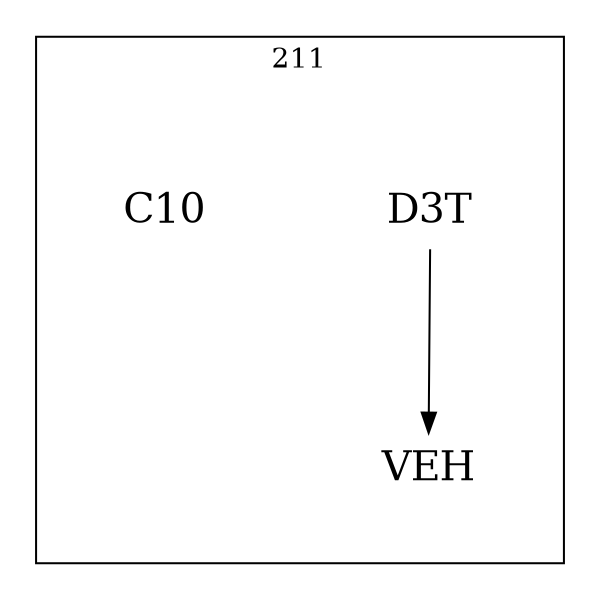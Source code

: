 strict digraph DAGS {
	size = "4,4!" ; ratio ="fill"; subgraph cluster_0{
			labeldoc = "t";
			label = "211";node	[label= VEH, shape = plaintext, fontsize=20] VEH;node	[label= D3T, shape = plaintext, fontsize=20] D3T;node	[label= C10, shape = plaintext, fontsize=20] C10;
D3T->VEH;
	}}